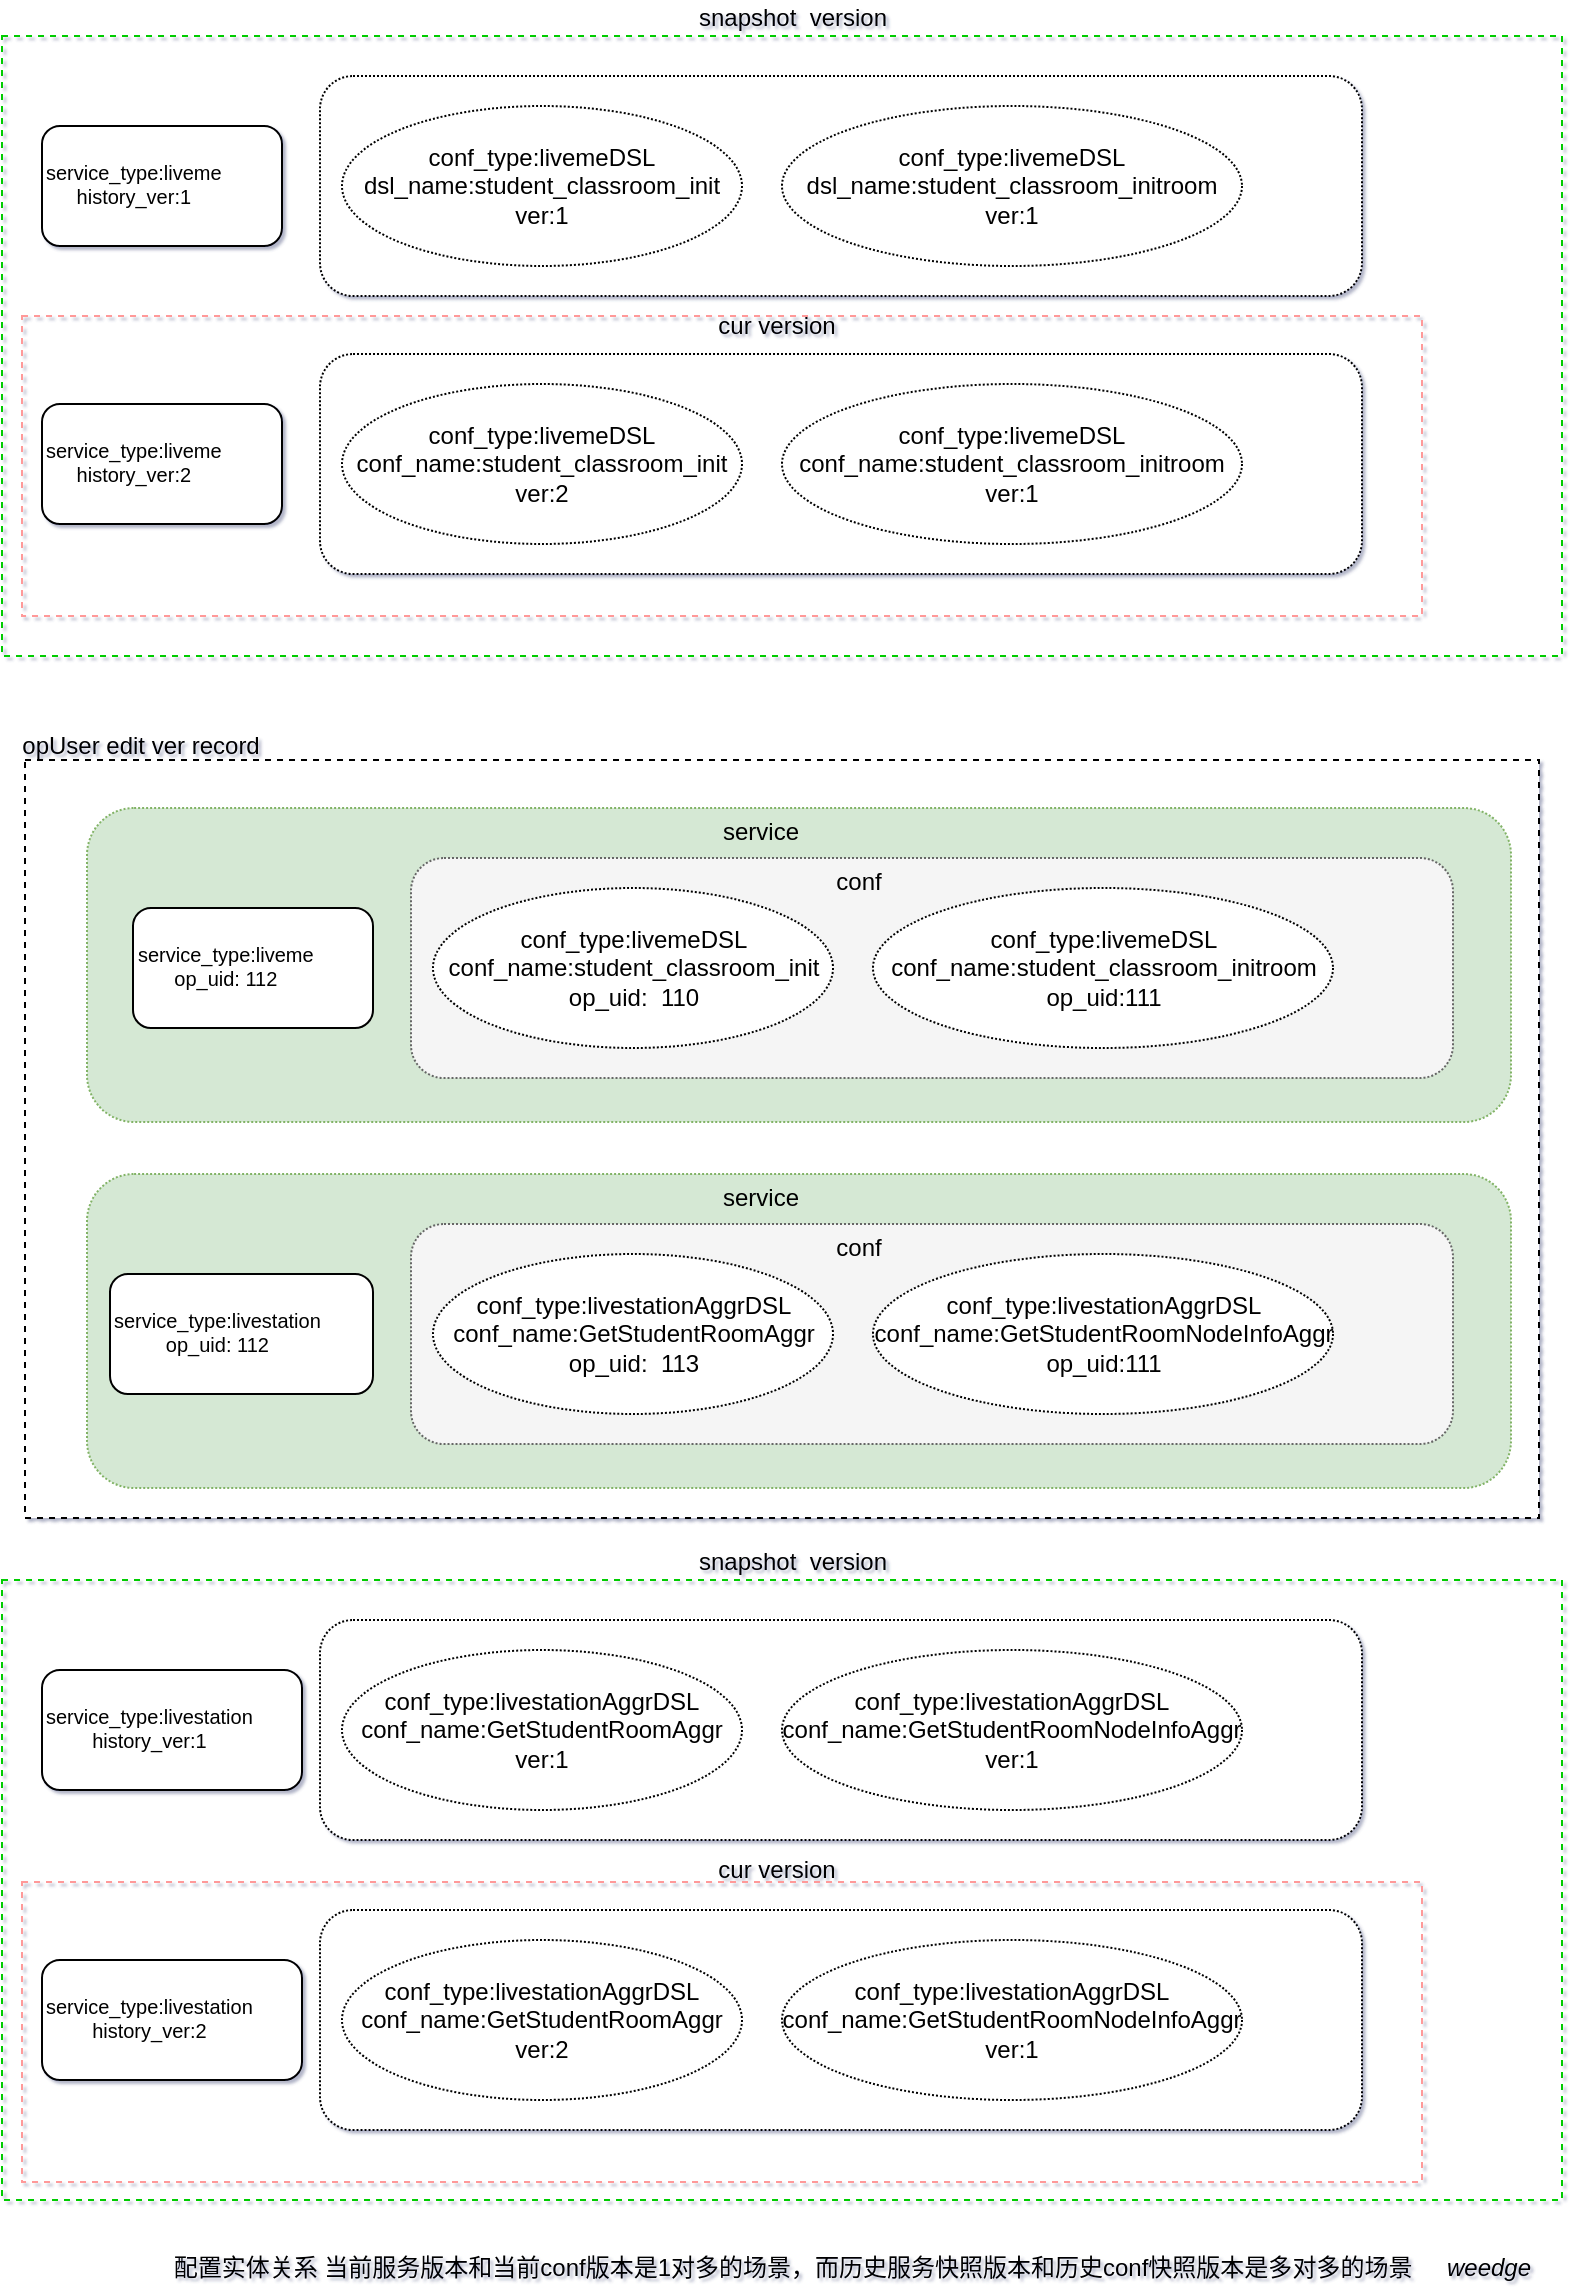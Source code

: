 <mxfile version="15.7.4" type="github">
  <diagram id="_ChNdQXP11eEr1NdkdWS" name="Page-1">
    <mxGraphModel dx="946" dy="608" grid="0" gridSize="10" guides="1" tooltips="1" connect="1" arrows="1" fold="1" page="1" pageScale="1" pageWidth="827" pageHeight="1169" math="0" shadow="1">
      <root>
        <mxCell id="0" />
        <mxCell id="1" parent="0" />
        <mxCell id="oXn3prcJPLl8yMGBEoFm-1" value="" style="rounded=0;whiteSpace=wrap;html=1;shadow=0;dashed=1;labelBackgroundColor=none;" parent="1" vertex="1">
          <mxGeometry x="21.5" y="380" width="757" height="379" as="geometry" />
        </mxCell>
        <mxCell id="oXn3prcJPLl8yMGBEoFm-15" value="" style="rounded=1;whiteSpace=wrap;html=1;dashed=1;dashPattern=1 1;labelBackgroundColor=none;shadow=0;backgroundOutline=1;fillColor=#d5e8d4;strokeColor=#82b366;" parent="1" vertex="1">
          <mxGeometry x="52.5" y="404" width="712" height="157" as="geometry" />
        </mxCell>
        <mxCell id="xnKJCVMlpRU8TO16Mr3P-38" value="" style="rounded=0;whiteSpace=wrap;html=1;shadow=0;labelBackgroundColor=none;backgroundOutline=1;gradientColor=#ffffff;fillColor=none;dashed=1;strokeColor=#00CC00;strokeWidth=1;" parent="1" vertex="1">
          <mxGeometry x="10" y="790" width="780" height="310" as="geometry" />
        </mxCell>
        <mxCell id="xnKJCVMlpRU8TO16Mr3P-40" value="" style="rounded=0;whiteSpace=wrap;html=1;shadow=0;dashed=1;labelBackgroundColor=none;fillColor=none;gradientColor=#ffffff;strokeColor=#FF9999;" parent="1" vertex="1">
          <mxGeometry x="20" y="941" width="700" height="150" as="geometry" />
        </mxCell>
        <mxCell id="xnKJCVMlpRU8TO16Mr3P-41" value="snapshot&amp;nbsp; version" style="text;html=1;align=center;verticalAlign=middle;resizable=0;points=[];autosize=1;" parent="1" vertex="1">
          <mxGeometry x="353" y="772" width="104" height="18" as="geometry" />
        </mxCell>
        <mxCell id="xnKJCVMlpRU8TO16Mr3P-33" value="" style="rounded=0;whiteSpace=wrap;html=1;shadow=0;labelBackgroundColor=none;backgroundOutline=1;gradientColor=#ffffff;fillColor=none;dashed=1;strokeColor=#00CC00;strokeWidth=1;" parent="1" vertex="1">
          <mxGeometry x="10" y="18" width="780" height="310" as="geometry" />
        </mxCell>
        <mxCell id="xnKJCVMlpRU8TO16Mr3P-34" value="" style="rounded=0;whiteSpace=wrap;html=1;shadow=0;dashed=1;labelBackgroundColor=none;fillColor=none;gradientColor=#ffffff;strokeColor=#FF9999;" parent="1" vertex="1">
          <mxGeometry x="20" y="158" width="700" height="150" as="geometry" />
        </mxCell>
        <mxCell id="xnKJCVMlpRU8TO16Mr3P-5" value="" style="rounded=1;whiteSpace=wrap;html=1;dashed=1;dashPattern=1 1;labelBackgroundColor=none;shadow=0;backgroundOutline=1;" parent="1" vertex="1">
          <mxGeometry x="169" y="38" width="521" height="110" as="geometry" />
        </mxCell>
        <mxCell id="xnKJCVMlpRU8TO16Mr3P-7" value="conf_type:livemeDSL&lt;br&gt;dsl_name:student_classroom_init&lt;br&gt;ver:1" style="ellipse;whiteSpace=wrap;html=1;shadow=0;dashed=1;dashPattern=1 1;labelBackgroundColor=none;align=center;" parent="1" vertex="1">
          <mxGeometry x="180" y="53" width="200" height="80" as="geometry" />
        </mxCell>
        <mxCell id="xnKJCVMlpRU8TO16Mr3P-19" value="&lt;p style=&quot;line-height: 100% ; font-size: 10px&quot;&gt;&lt;/p&gt;&lt;div style=&quot;text-align: center ; font-size: 10px&quot;&gt;&lt;span style=&quot;font-size: 10px&quot;&gt;service_type:liveme&lt;/span&gt;&lt;/div&gt;&lt;div style=&quot;text-align: center ; font-size: 10px&quot;&gt;&lt;span style=&quot;font-size: 10px&quot;&gt;history_ver:1&lt;/span&gt;&lt;/div&gt;&lt;p&gt;&lt;/p&gt;" style="rounded=1;whiteSpace=wrap;html=1;shadow=0;labelBackgroundColor=none;align=left;" parent="1" vertex="1">
          <mxGeometry x="30" y="63" width="120" height="60" as="geometry" />
        </mxCell>
        <mxCell id="xnKJCVMlpRU8TO16Mr3P-20" value="conf_type:livemeDSL&lt;br&gt;dsl_name:student_classroom_initroom&lt;br&gt;ver:1" style="ellipse;whiteSpace=wrap;html=1;shadow=0;dashed=1;dashPattern=1 1;labelBackgroundColor=none;align=center;" parent="1" vertex="1">
          <mxGeometry x="400" y="53" width="230" height="80" as="geometry" />
        </mxCell>
        <mxCell id="xnKJCVMlpRU8TO16Mr3P-21" value="" style="rounded=1;whiteSpace=wrap;html=1;dashed=1;dashPattern=1 1;labelBackgroundColor=none;shadow=0;backgroundOutline=1;" parent="1" vertex="1">
          <mxGeometry x="169" y="177" width="521" height="110" as="geometry" />
        </mxCell>
        <mxCell id="xnKJCVMlpRU8TO16Mr3P-22" value="conf_type:livemeDSL&lt;br&gt;conf_name:student_classroom_init&lt;br&gt;ver:2" style="ellipse;whiteSpace=wrap;html=1;shadow=0;dashed=1;dashPattern=1 1;labelBackgroundColor=none;align=center;" parent="1" vertex="1">
          <mxGeometry x="180" y="192" width="200" height="80" as="geometry" />
        </mxCell>
        <mxCell id="xnKJCVMlpRU8TO16Mr3P-23" value="&lt;p style=&quot;line-height: 100% ; font-size: 10px&quot;&gt;&lt;/p&gt;&lt;div style=&quot;text-align: center ; font-size: 10px&quot;&gt;&lt;span style=&quot;font-size: 10px&quot;&gt;service_type:liveme&lt;/span&gt;&lt;/div&gt;&lt;div style=&quot;text-align: center ; font-size: 10px&quot;&gt;&lt;span style=&quot;font-size: 10px&quot;&gt;history_ver:2&lt;/span&gt;&lt;/div&gt;&lt;p&gt;&lt;/p&gt;" style="rounded=1;whiteSpace=wrap;html=1;shadow=0;labelBackgroundColor=none;align=left;" parent="1" vertex="1">
          <mxGeometry x="30" y="202" width="120" height="60" as="geometry" />
        </mxCell>
        <mxCell id="xnKJCVMlpRU8TO16Mr3P-24" value="conf_type:livemeDSL&lt;br&gt;conf_name:student_classroom_initroom&lt;br&gt;ver:1" style="ellipse;whiteSpace=wrap;html=1;shadow=0;dashed=1;dashPattern=1 1;labelBackgroundColor=none;align=center;" parent="1" vertex="1">
          <mxGeometry x="400" y="192" width="230" height="80" as="geometry" />
        </mxCell>
        <mxCell id="xnKJCVMlpRU8TO16Mr3P-25" value="" style="rounded=1;whiteSpace=wrap;html=1;dashed=1;dashPattern=1 1;labelBackgroundColor=none;shadow=0;backgroundOutline=1;" parent="1" vertex="1">
          <mxGeometry x="169" y="810" width="521" height="110" as="geometry" />
        </mxCell>
        <mxCell id="xnKJCVMlpRU8TO16Mr3P-26" value="conf_type:livestationAggrDSL&lt;br&gt;conf_name:GetStudentRoomAggr&lt;br&gt;ver:1" style="ellipse;whiteSpace=wrap;html=1;shadow=0;dashed=1;dashPattern=1 1;labelBackgroundColor=none;align=center;" parent="1" vertex="1">
          <mxGeometry x="180" y="825" width="200" height="80" as="geometry" />
        </mxCell>
        <mxCell id="xnKJCVMlpRU8TO16Mr3P-27" value="&lt;p style=&quot;line-height: 100% ; font-size: 10px&quot;&gt;&lt;/p&gt;&lt;div style=&quot;text-align: center ; font-size: 10px&quot;&gt;&lt;span style=&quot;font-size: 10px&quot;&gt;service_type:livestation&lt;/span&gt;&lt;/div&gt;&lt;div style=&quot;text-align: center ; font-size: 10px&quot;&gt;&lt;span style=&quot;font-size: 10px&quot;&gt;history_ver:1&lt;/span&gt;&lt;/div&gt;&lt;p&gt;&lt;/p&gt;" style="rounded=1;whiteSpace=wrap;html=1;shadow=0;labelBackgroundColor=none;align=left;" parent="1" vertex="1">
          <mxGeometry x="30" y="835" width="130" height="60" as="geometry" />
        </mxCell>
        <mxCell id="xnKJCVMlpRU8TO16Mr3P-28" value="conf_type:livestationAggrDSL&lt;br&gt;conf_name:GetStudentRoomNodeInfoAggr&lt;br&gt;ver:1" style="ellipse;whiteSpace=wrap;html=1;shadow=0;dashed=1;dashPattern=1 1;labelBackgroundColor=none;align=center;" parent="1" vertex="1">
          <mxGeometry x="400" y="825" width="230" height="80" as="geometry" />
        </mxCell>
        <mxCell id="xnKJCVMlpRU8TO16Mr3P-29" value="" style="rounded=1;whiteSpace=wrap;html=1;dashed=1;dashPattern=1 1;labelBackgroundColor=none;shadow=0;backgroundOutline=1;" parent="1" vertex="1">
          <mxGeometry x="169" y="955" width="521" height="110" as="geometry" />
        </mxCell>
        <mxCell id="xnKJCVMlpRU8TO16Mr3P-30" value="conf_type:livestationAggrDSL&lt;br&gt;conf_name:GetStudentRoomAggr&lt;br&gt;ver:2" style="ellipse;whiteSpace=wrap;html=1;shadow=0;dashed=1;dashPattern=1 1;labelBackgroundColor=none;align=center;" parent="1" vertex="1">
          <mxGeometry x="180" y="970" width="200" height="80" as="geometry" />
        </mxCell>
        <mxCell id="xnKJCVMlpRU8TO16Mr3P-31" value="&lt;p style=&quot;line-height: 100% ; font-size: 10px&quot;&gt;&lt;/p&gt;&lt;div style=&quot;text-align: center ; font-size: 10px&quot;&gt;&lt;span style=&quot;font-size: 10px&quot;&gt;service_type:livestation&lt;/span&gt;&lt;/div&gt;&lt;div style=&quot;text-align: center ; font-size: 10px&quot;&gt;&lt;span style=&quot;font-size: 10px&quot;&gt;history_ver:2&lt;/span&gt;&lt;/div&gt;&lt;p&gt;&lt;/p&gt;" style="rounded=1;whiteSpace=wrap;html=1;shadow=0;labelBackgroundColor=none;align=left;" parent="1" vertex="1">
          <mxGeometry x="30" y="980" width="130" height="60" as="geometry" />
        </mxCell>
        <mxCell id="xnKJCVMlpRU8TO16Mr3P-32" value="conf_type:livestationAggrDSL&lt;br&gt;conf_name:GetStudentRoomNodeInfoAggr&lt;br&gt;ver:1" style="ellipse;whiteSpace=wrap;html=1;shadow=0;dashed=1;dashPattern=1 1;labelBackgroundColor=none;align=center;" parent="1" vertex="1">
          <mxGeometry x="400" y="970" width="230" height="80" as="geometry" />
        </mxCell>
        <mxCell id="xnKJCVMlpRU8TO16Mr3P-35" value="snapshot&amp;nbsp; version" style="text;html=1;align=center;verticalAlign=middle;resizable=0;points=[];autosize=1;" parent="1" vertex="1">
          <mxGeometry x="353" width="104" height="18" as="geometry" />
        </mxCell>
        <mxCell id="xnKJCVMlpRU8TO16Mr3P-36" value="cur version" style="text;html=1;align=center;verticalAlign=middle;resizable=0;points=[];autosize=1;" parent="1" vertex="1">
          <mxGeometry x="362" y="154" width="69" height="18" as="geometry" />
        </mxCell>
        <mxCell id="xnKJCVMlpRU8TO16Mr3P-39" value="cur version" style="text;html=1;align=center;verticalAlign=middle;resizable=0;points=[];autosize=1;" parent="1" vertex="1">
          <mxGeometry x="362" y="926" width="69" height="18" as="geometry" />
        </mxCell>
        <mxCell id="oXn3prcJPLl8yMGBEoFm-2" value="" style="rounded=1;whiteSpace=wrap;html=1;dashed=1;dashPattern=1 1;labelBackgroundColor=none;shadow=0;backgroundOutline=1;fillColor=#f5f5f5;strokeColor=#666666;fontColor=#333333;" parent="1" vertex="1">
          <mxGeometry x="214.5" y="429" width="521" height="110" as="geometry" />
        </mxCell>
        <mxCell id="oXn3prcJPLl8yMGBEoFm-3" value="conf_type:livemeDSL&lt;br&gt;conf_name:student_classroom_init&lt;br&gt;op_uid:&amp;nbsp; 110" style="ellipse;whiteSpace=wrap;html=1;shadow=0;dashed=1;dashPattern=1 1;labelBackgroundColor=none;align=center;" parent="1" vertex="1">
          <mxGeometry x="225.5" y="444" width="200" height="80" as="geometry" />
        </mxCell>
        <mxCell id="oXn3prcJPLl8yMGBEoFm-4" value="&lt;p style=&quot;line-height: 100% ; font-size: 10px&quot;&gt;&lt;/p&gt;&lt;div style=&quot;text-align: center ; font-size: 10px&quot;&gt;&lt;span style=&quot;font-size: 10px&quot;&gt;service_type:liveme&lt;/span&gt;&lt;/div&gt;&lt;div style=&quot;text-align: center ; font-size: 10px&quot;&gt;op_uid: 112&lt;/div&gt;&lt;p&gt;&lt;/p&gt;" style="rounded=1;whiteSpace=wrap;html=1;shadow=0;labelBackgroundColor=none;align=left;" parent="1" vertex="1">
          <mxGeometry x="75.5" y="454" width="120" height="60" as="geometry" />
        </mxCell>
        <mxCell id="oXn3prcJPLl8yMGBEoFm-5" value="conf_type:livemeDSL&lt;br&gt;conf_name:student_classroom_initroom&lt;br&gt;op_uid:111" style="ellipse;whiteSpace=wrap;html=1;shadow=0;dashed=1;dashPattern=1 1;labelBackgroundColor=none;align=center;" parent="1" vertex="1">
          <mxGeometry x="445.5" y="444" width="230" height="80" as="geometry" />
        </mxCell>
        <mxCell id="oXn3prcJPLl8yMGBEoFm-6" value="opUser edit ver record" style="text;html=1;align=center;verticalAlign=middle;resizable=0;points=[];autosize=1;" parent="1" vertex="1">
          <mxGeometry x="14.5" y="364" width="129" height="18" as="geometry" />
        </mxCell>
        <mxCell id="oXn3prcJPLl8yMGBEoFm-7" value="conf" style="text;html=1;align=center;verticalAlign=middle;resizable=0;points=[];autosize=1;" parent="1" vertex="1">
          <mxGeometry x="425.5" y="432" width="25" height="18" as="geometry" />
        </mxCell>
        <mxCell id="oXn3prcJPLl8yMGBEoFm-8" value="service" style="text;html=1;align=center;verticalAlign=middle;resizable=0;points=[];autosize=1;" parent="1" vertex="1">
          <mxGeometry x="364.5" y="407" width="48" height="18" as="geometry" />
        </mxCell>
        <mxCell id="oXn3prcJPLl8yMGBEoFm-17" value="" style="rounded=1;whiteSpace=wrap;html=1;dashed=1;dashPattern=1 1;labelBackgroundColor=none;shadow=0;backgroundOutline=1;fillColor=#d5e8d4;strokeColor=#82b366;" parent="1" vertex="1">
          <mxGeometry x="52.5" y="587" width="712" height="157" as="geometry" />
        </mxCell>
        <mxCell id="oXn3prcJPLl8yMGBEoFm-18" value="" style="rounded=1;whiteSpace=wrap;html=1;dashed=1;dashPattern=1 1;labelBackgroundColor=none;shadow=0;backgroundOutline=1;fillColor=#f5f5f5;strokeColor=#666666;fontColor=#333333;" parent="1" vertex="1">
          <mxGeometry x="214.5" y="612" width="521" height="110" as="geometry" />
        </mxCell>
        <mxCell id="oXn3prcJPLl8yMGBEoFm-19" value="conf_type:livestationAggrDSL&lt;br&gt;conf_name:GetStudentRoomAggr&lt;br&gt;op_uid:&amp;nbsp; 113" style="ellipse;whiteSpace=wrap;html=1;shadow=0;dashed=1;dashPattern=1 1;labelBackgroundColor=none;align=center;" parent="1" vertex="1">
          <mxGeometry x="225.5" y="627" width="200" height="80" as="geometry" />
        </mxCell>
        <mxCell id="oXn3prcJPLl8yMGBEoFm-20" value="&lt;p style=&quot;line-height: 100% ; font-size: 10px&quot;&gt;&lt;/p&gt;&lt;div style=&quot;text-align: center ; font-size: 10px&quot;&gt;&lt;div&gt;service_type:livestation&lt;/div&gt;&lt;/div&gt;&lt;div style=&quot;text-align: center ; font-size: 10px&quot;&gt;op_uid: 112&lt;/div&gt;&lt;p&gt;&lt;/p&gt;" style="rounded=1;whiteSpace=wrap;html=1;shadow=0;labelBackgroundColor=none;align=left;" parent="1" vertex="1">
          <mxGeometry x="64" y="637" width="131.5" height="60" as="geometry" />
        </mxCell>
        <mxCell id="oXn3prcJPLl8yMGBEoFm-21" value="conf_type:livestationAggrDSL&lt;br&gt;conf_name:GetStudentRoomNodeInfoAggr&lt;br&gt;op_uid:111" style="ellipse;whiteSpace=wrap;html=1;shadow=0;dashed=1;dashPattern=1 1;labelBackgroundColor=none;align=center;" parent="1" vertex="1">
          <mxGeometry x="445.5" y="627" width="230" height="80" as="geometry" />
        </mxCell>
        <mxCell id="oXn3prcJPLl8yMGBEoFm-22" value="conf" style="text;html=1;align=center;verticalAlign=middle;resizable=0;points=[];autosize=1;" parent="1" vertex="1">
          <mxGeometry x="425.5" y="615" width="25" height="18" as="geometry" />
        </mxCell>
        <mxCell id="oXn3prcJPLl8yMGBEoFm-23" value="service" style="text;html=1;align=center;verticalAlign=middle;resizable=0;points=[];autosize=1;" parent="1" vertex="1">
          <mxGeometry x="364.5" y="590" width="48" height="18" as="geometry" />
        </mxCell>
        <mxCell id="61nBoodqr09tI2GWO0EU-2" value="weedge" style="text;html=1;align=center;verticalAlign=middle;resizable=0;points=[];autosize=1;strokeColor=none;fillColor=none;fontStyle=2" vertex="1" parent="1">
          <mxGeometry x="726.5" y="1125" width="52" height="18" as="geometry" />
        </mxCell>
        <mxCell id="61nBoodqr09tI2GWO0EU-3" value="配置实体关系&amp;nbsp;当前服务版本和当前conf版本是1对多的场景，而历史服务快照版本和历史conf快照版本是多对多的场景" style="text;html=1;align=center;verticalAlign=middle;resizable=0;points=[];autosize=1;strokeColor=none;fillColor=none;" vertex="1" parent="1">
          <mxGeometry x="90.5" y="1125" width="629" height="18" as="geometry" />
        </mxCell>
      </root>
    </mxGraphModel>
  </diagram>
</mxfile>
